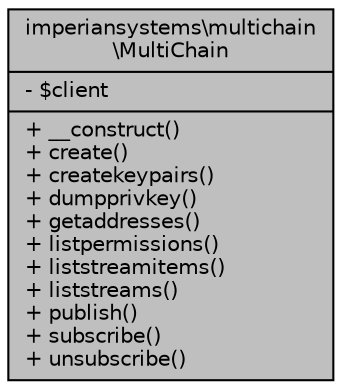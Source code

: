 digraph "imperiansystems\multichain\MultiChain"
{
  edge [fontname="Helvetica",fontsize="10",labelfontname="Helvetica",labelfontsize="10"];
  node [fontname="Helvetica",fontsize="10",shape=record];
  Node1 [label="{imperiansystems\\multichain\l\\MultiChain\n|- $client\l|+ __construct()\l+ create()\l+ createkeypairs()\l+ dumpprivkey()\l+ getaddresses()\l+ listpermissions()\l+ liststreamitems()\l+ liststreams()\l+ publish()\l+ subscribe()\l+ unsubscribe()\l}",height=0.2,width=0.4,color="black", fillcolor="grey75", style="filled", fontcolor="black"];
}
